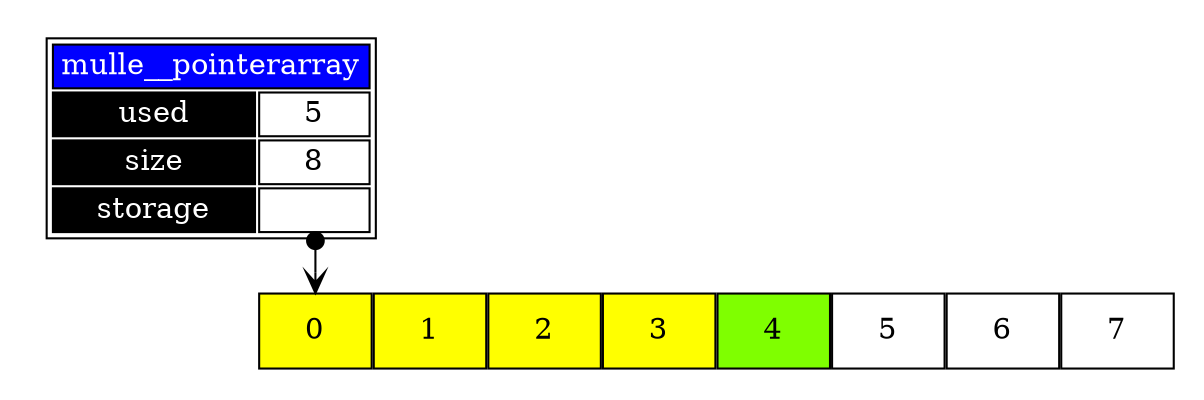 digraph {
   "mulle__pointerarray" [ label=<<TABLE BORDER="1">
      <TR BORDER="0"><TD BGCOLOR="blue" COLSPAN="2"><FONT COLOR="white">mulle__pointerarray</FONT></TD></TR>
      <TR BORDER="0"><TD BGCOLOR="black"><FONT COLOR="white">used</FONT></TD><TD>5</TD></TR>
      <TR BORDER="0"><TD BGCOLOR="black"><FONT COLOR="white">size</FONT></TD><TD>8</TD></TR>
      <TR BORDER="0"><TD BGCOLOR="black"><FONT COLOR="white">storage</FONT></TD><TD PORT="pointers"></TD></TR>
      </TABLE>>, shape="none" ];

   graph [ pad="0.2", ranksep="0.3", nodesep="0.0"];

   subgraph array {
      node [shape=record, style="filled", fontcolor=black, fontsize=14, fixedsize=true];
      rank = same;
      rankdir=LR;

      a [ label="0", fillcolor="yellow"];
      b [ label="1", fillcolor="yellow"];
      c [ label="2", fillcolor="yellow"];
      d [ label="3", fillcolor="yellow"];
      e [ label="4", fillcolor="chartreuse"];
      f [ label="5", fillcolor="white"];
      g [ label="6", fillcolor="white"];
      h [ label="7", fillcolor="white"];
   }

   // center doesn't work :(
   "mulle__pointerarray":"pointers:c" -> "a" [ arrowtail="dot", arrowhead="vee", dir="both" ]
}
